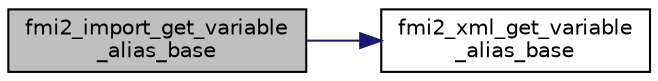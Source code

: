 digraph "fmi2_import_get_variable_alias_base"
{
  edge [fontname="Helvetica",fontsize="10",labelfontname="Helvetica",labelfontsize="10"];
  node [fontname="Helvetica",fontsize="10",shape=record];
  rankdir="LR";
  Node221 [label="fmi2_import_get_variable\l_alias_base",height=0.2,width=0.4,color="black", fillcolor="grey75", style="filled", fontcolor="black"];
  Node221 -> Node222 [color="midnightblue",fontsize="10",style="solid",fontname="Helvetica"];
  Node222 [label="fmi2_xml_get_variable\l_alias_base",height=0.2,width=0.4,color="black", fillcolor="white", style="filled",URL="$d2/d92/group__fmi2__xml__variables.html#ga36d2792705d9c17eb24321471f6e1bc3"];
}
